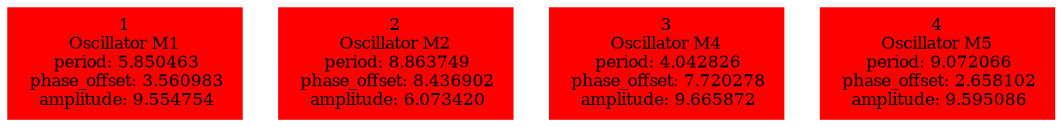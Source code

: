  digraph g{ forcelabels=true;
1 [label=<1<BR />Oscillator M1<BR /> period: 5.850463<BR /> phase_offset: 3.560983<BR /> amplitude: 9.554754>, shape=box,color=red,style=filled,fontsize=8];2 [label=<2<BR />Oscillator M2<BR /> period: 8.863749<BR /> phase_offset: 8.436902<BR /> amplitude: 6.073420>, shape=box,color=red,style=filled,fontsize=8];3 [label=<3<BR />Oscillator M4<BR /> period: 4.042826<BR /> phase_offset: 7.720278<BR /> amplitude: 9.665872>, shape=box,color=red,style=filled,fontsize=8];4 [label=<4<BR />Oscillator M5<BR /> period: 9.072066<BR /> phase_offset: 2.658102<BR /> amplitude: 9.595086>, shape=box,color=red,style=filled,fontsize=8]; }
